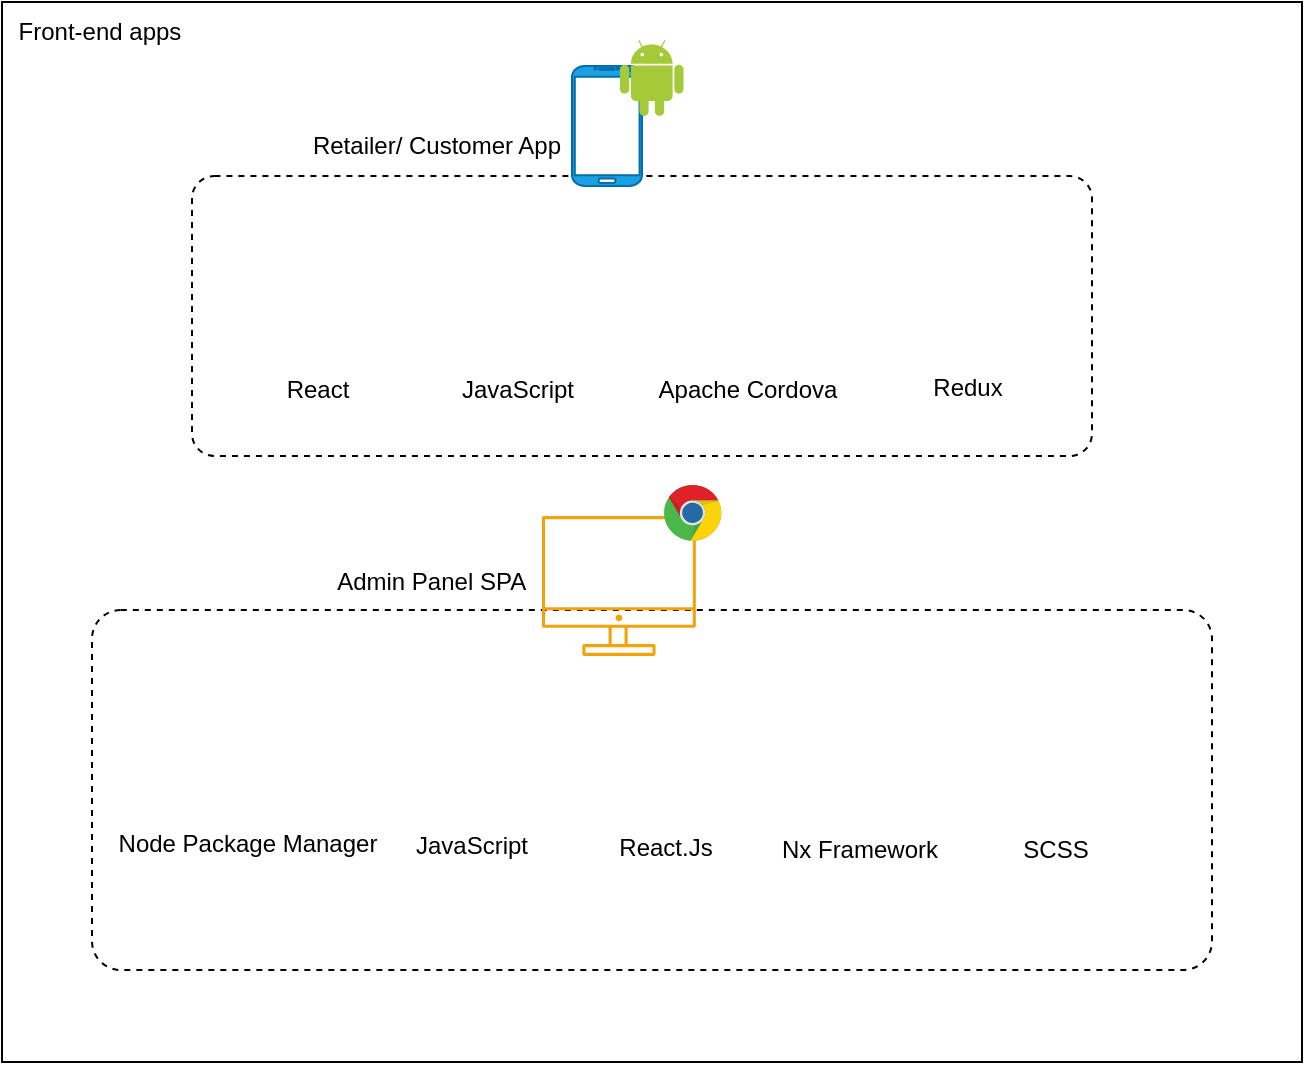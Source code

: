 <mxfile version="21.5.2" type="github">
  <diagram name="Page-1" id="ZvFrD7qEp3GO8TMWyem1">
    <mxGraphModel dx="1434" dy="627" grid="1" gridSize="10" guides="1" tooltips="1" connect="1" arrows="1" fold="1" page="1" pageScale="1" pageWidth="850" pageHeight="1100" math="0" shadow="0">
      <root>
        <mxCell id="0" />
        <mxCell id="1" parent="0" />
        <mxCell id="_29mUptUSwZzpm6hVwqz-2" value="" style="rounded=0;whiteSpace=wrap;html=1;" vertex="1" parent="1">
          <mxGeometry x="100" y="160" width="650" height="530" as="geometry" />
        </mxCell>
        <mxCell id="_29mUptUSwZzpm6hVwqz-3" value="Front-end apps" style="text;html=1;strokeColor=none;fillColor=none;align=center;verticalAlign=middle;whiteSpace=wrap;rounded=0;" vertex="1" parent="1">
          <mxGeometry x="99" y="160" width="100" height="30" as="geometry" />
        </mxCell>
        <mxCell id="_29mUptUSwZzpm6hVwqz-4" value="" style="rounded=1;whiteSpace=wrap;html=1;dashed=1;arcSize=8;" vertex="1" parent="1">
          <mxGeometry x="195" y="247" width="450" height="140" as="geometry" />
        </mxCell>
        <mxCell id="_29mUptUSwZzpm6hVwqz-7" value="" style="shape=image;html=1;verticalAlign=top;verticalLabelPosition=bottom;labelBackgroundColor=#ffffff;imageAspect=0;aspect=fixed;image=https://cdn1.iconfinder.com/data/icons/unicons-line-vol-5/24/react-128.png" vertex="1" parent="1">
          <mxGeometry x="222.5" y="277" width="70" height="70" as="geometry" />
        </mxCell>
        <mxCell id="_29mUptUSwZzpm6hVwqz-8" value="React" style="text;html=1;strokeColor=none;fillColor=none;align=center;verticalAlign=middle;whiteSpace=wrap;rounded=0;" vertex="1" parent="1">
          <mxGeometry x="207.5" y="339" width="100" height="30" as="geometry" />
        </mxCell>
        <mxCell id="_29mUptUSwZzpm6hVwqz-12" value="" style="shape=image;imageAspect=0;aspect=fixed;verticalLabelPosition=bottom;verticalAlign=top;image=https://cdn-icons-png.flaticon.com/512/5968/5968292.png;" vertex="1" parent="1">
          <mxGeometry x="330" y="282" width="55" height="55" as="geometry" />
        </mxCell>
        <mxCell id="_29mUptUSwZzpm6hVwqz-13" value="JavaScript" style="text;html=1;strokeColor=none;fillColor=none;align=center;verticalAlign=middle;whiteSpace=wrap;rounded=0;" vertex="1" parent="1">
          <mxGeometry x="307.5" y="339" width="100" height="30" as="geometry" />
        </mxCell>
        <mxCell id="_29mUptUSwZzpm6hVwqz-14" value="" style="shape=image;imageAspect=0;aspect=fixed;verticalLabelPosition=bottom;verticalAlign=top;image=https://cordova.apache.org/static/img/cordova_bot.png;" vertex="1" parent="1">
          <mxGeometry x="439.16" y="277" width="66.67" height="75" as="geometry" />
        </mxCell>
        <mxCell id="_29mUptUSwZzpm6hVwqz-15" value="Apache Cordova" style="text;html=1;strokeColor=none;fillColor=none;align=center;verticalAlign=middle;whiteSpace=wrap;rounded=0;" vertex="1" parent="1">
          <mxGeometry x="422.5" y="339" width="100" height="30" as="geometry" />
        </mxCell>
        <mxCell id="_29mUptUSwZzpm6hVwqz-18" value="" style="shape=image;imageAspect=0;aspect=fixed;verticalLabelPosition=bottom;verticalAlign=top;image=https://cdn.worldvectorlogo.com/logos/redux.svg;" vertex="1" parent="1">
          <mxGeometry x="552.81" y="277" width="62.91" height="60" as="geometry" />
        </mxCell>
        <mxCell id="_29mUptUSwZzpm6hVwqz-19" value="Redux" style="text;html=1;strokeColor=none;fillColor=none;align=center;verticalAlign=middle;whiteSpace=wrap;rounded=0;" vertex="1" parent="1">
          <mxGeometry x="532.5" y="337" width="100" height="32" as="geometry" />
        </mxCell>
        <mxCell id="_29mUptUSwZzpm6hVwqz-20" value="" style="verticalLabelPosition=bottom;verticalAlign=top;html=1;shadow=0;dashed=0;strokeWidth=1;shape=mxgraph.android.phone2;strokeColor=#006EAF;fillColor=#1ba1e2;fontColor=#ffffff;noLabel=0;overflow=visible;fixDash=0;container=0;collapsible=0;cloneable=1;deletable=1;" vertex="1" parent="1">
          <mxGeometry x="385" y="192" width="35" height="60" as="geometry" />
        </mxCell>
        <mxCell id="_29mUptUSwZzpm6hVwqz-21" value="" style="rounded=1;whiteSpace=wrap;html=1;dashed=1;arcSize=8;" vertex="1" parent="1">
          <mxGeometry x="145" y="464" width="560" height="180" as="geometry" />
        </mxCell>
        <mxCell id="_29mUptUSwZzpm6hVwqz-22" value="" style="shape=image;imageAspect=0;aspect=fixed;verticalLabelPosition=bottom;verticalAlign=top;image=https://upload.wikimedia.org/wikipedia/commons/thumb/a/a7/React-icon.svg/2300px-React-icon.svg.png;" vertex="1" parent="1">
          <mxGeometry x="400" y="511.09" width="63.76" height="55.41" as="geometry" />
        </mxCell>
        <mxCell id="_29mUptUSwZzpm6hVwqz-23" value="" style="shape=image;imageAspect=0;aspect=fixed;verticalLabelPosition=bottom;verticalAlign=top;image=https://upload.wikimedia.org/wikipedia/commons/thumb/d/db/Npm-logo.svg/2560px-Npm-logo.svg.png;" vertex="1" parent="1">
          <mxGeometry x="160" y="527.5" width="102.97" height="40" as="geometry" />
        </mxCell>
        <mxCell id="_29mUptUSwZzpm6hVwqz-24" value="" style="shape=image;imageAspect=0;aspect=fixed;verticalLabelPosition=bottom;verticalAlign=top;image=https://cdn-icons-png.flaticon.com/512/5968/5968292.png;" vertex="1" parent="1">
          <mxGeometry x="307.16" y="509.5" width="55" height="55" as="geometry" />
        </mxCell>
        <mxCell id="_29mUptUSwZzpm6hVwqz-25" value="JavaScript" style="text;html=1;strokeColor=none;fillColor=none;align=center;verticalAlign=middle;whiteSpace=wrap;rounded=0;" vertex="1" parent="1">
          <mxGeometry x="284.66" y="566.5" width="100" height="30" as="geometry" />
        </mxCell>
        <mxCell id="_29mUptUSwZzpm6hVwqz-26" value="" style="shape=image;imageAspect=0;aspect=fixed;verticalLabelPosition=bottom;verticalAlign=top;image=https://icons-for-free.com/iconfiles/svg/0/Nx-1324888747599639247.svg;" vertex="1" parent="1">
          <mxGeometry x="490.83" y="497" width="80" height="80" as="geometry" />
        </mxCell>
        <mxCell id="_29mUptUSwZzpm6hVwqz-27" value="" style="shape=image;imageAspect=0;aspect=fixed;verticalLabelPosition=bottom;verticalAlign=top;image=https://user-images.githubusercontent.com/43313420/105893154-0afe1180-6013-11eb-941d-19a96ebe3c0b.png;" vertex="1" parent="1">
          <mxGeometry x="530" y="614" width="136.84" height="20" as="geometry" />
        </mxCell>
        <mxCell id="_29mUptUSwZzpm6hVwqz-29" value="" style="shape=image;imageAspect=0;aspect=fixed;verticalLabelPosition=bottom;verticalAlign=top;image=https://d4.alternativeto.net/fQgCTebKFpVyA7YIb-a2NNrS9cRdTslJvfPgdRX4R34/rs:fill:280:280:0/g:ce:0:0/YWJzOi8vZGlzdC9pY29ucy9zYXNzXzc4ODkwLnBuZw.png;" vertex="1" parent="1">
          <mxGeometry x="599.34" y="508.3" width="56.2" height="56.2" as="geometry" />
        </mxCell>
        <mxCell id="_29mUptUSwZzpm6hVwqz-32" value="Node Package Manager" style="text;html=1;strokeColor=none;fillColor=none;align=center;verticalAlign=middle;whiteSpace=wrap;rounded=0;" vertex="1" parent="1">
          <mxGeometry x="152.5" y="565.5" width="140" height="30" as="geometry" />
        </mxCell>
        <mxCell id="_29mUptUSwZzpm6hVwqz-33" value="React.Js" style="text;html=1;strokeColor=none;fillColor=none;align=center;verticalAlign=middle;whiteSpace=wrap;rounded=0;" vertex="1" parent="1">
          <mxGeometry x="381.88" y="567.5" width="100" height="30" as="geometry" />
        </mxCell>
        <mxCell id="_29mUptUSwZzpm6hVwqz-34" value="Nx Framework" style="text;html=1;strokeColor=none;fillColor=none;align=center;verticalAlign=middle;whiteSpace=wrap;rounded=0;" vertex="1" parent="1">
          <mxGeometry x="478.83" y="568.5" width="100" height="30" as="geometry" />
        </mxCell>
        <mxCell id="_29mUptUSwZzpm6hVwqz-35" value="SCSS" style="text;html=1;strokeColor=none;fillColor=none;align=center;verticalAlign=middle;whiteSpace=wrap;rounded=0;" vertex="1" parent="1">
          <mxGeometry x="577.44" y="568.5" width="100" height="30" as="geometry" />
        </mxCell>
        <mxCell id="_29mUptUSwZzpm6hVwqz-36" value="" style="sketch=0;outlineConnect=0;fontColor=#000000;strokeColor=#BD7000;fillColor=#f0a30a;dashed=0;verticalLabelPosition=bottom;verticalAlign=top;align=center;html=1;fontSize=12;fontStyle=0;aspect=fixed;shape=mxgraph.aws4.illustration_desktop;pointerEvents=1" vertex="1" parent="1">
          <mxGeometry x="370" y="417" width="76.92" height="70" as="geometry" />
        </mxCell>
        <mxCell id="_29mUptUSwZzpm6hVwqz-37" value="Retailer/ Customer App" style="text;html=1;strokeColor=none;fillColor=none;align=center;verticalAlign=middle;whiteSpace=wrap;rounded=0;" vertex="1" parent="1">
          <mxGeometry x="250" y="217" width="135" height="30" as="geometry" />
        </mxCell>
        <mxCell id="_29mUptUSwZzpm6hVwqz-38" value="Admin Panel SPA&amp;nbsp;" style="text;html=1;strokeColor=none;fillColor=none;align=center;verticalAlign=middle;whiteSpace=wrap;rounded=0;" vertex="1" parent="1">
          <mxGeometry x="249" y="434.5" width="135" height="30" as="geometry" />
        </mxCell>
        <mxCell id="_29mUptUSwZzpm6hVwqz-39" value="" style="dashed=0;outlineConnect=0;html=1;align=center;labelPosition=center;verticalLabelPosition=bottom;verticalAlign=top;shape=mxgraph.weblogos.android;fillColor=#A4CA39;strokeColor=none" vertex="1" parent="1">
          <mxGeometry x="409" y="179" width="31.77" height="38" as="geometry" />
        </mxCell>
        <mxCell id="_29mUptUSwZzpm6hVwqz-41" value="" style="shape=image;imageAspect=0;aspect=fixed;verticalLabelPosition=bottom;verticalAlign=top;image=https://cdn3.iconfinder.com/data/icons/social-media-logos-glyph/2048/5315_-_Apple-512.png;" vertex="1" parent="1">
          <mxGeometry x="435.16" y="173.5" width="47" height="47" as="geometry" />
        </mxCell>
        <mxCell id="_29mUptUSwZzpm6hVwqz-42" value="" style="dashed=0;outlineConnect=0;html=1;align=center;labelPosition=center;verticalLabelPosition=bottom;verticalAlign=top;shape=mxgraph.weblogos.chrome" vertex="1" parent="1">
          <mxGeometry x="431.03" y="401.5" width="28.97" height="28.5" as="geometry" />
        </mxCell>
      </root>
    </mxGraphModel>
  </diagram>
</mxfile>

